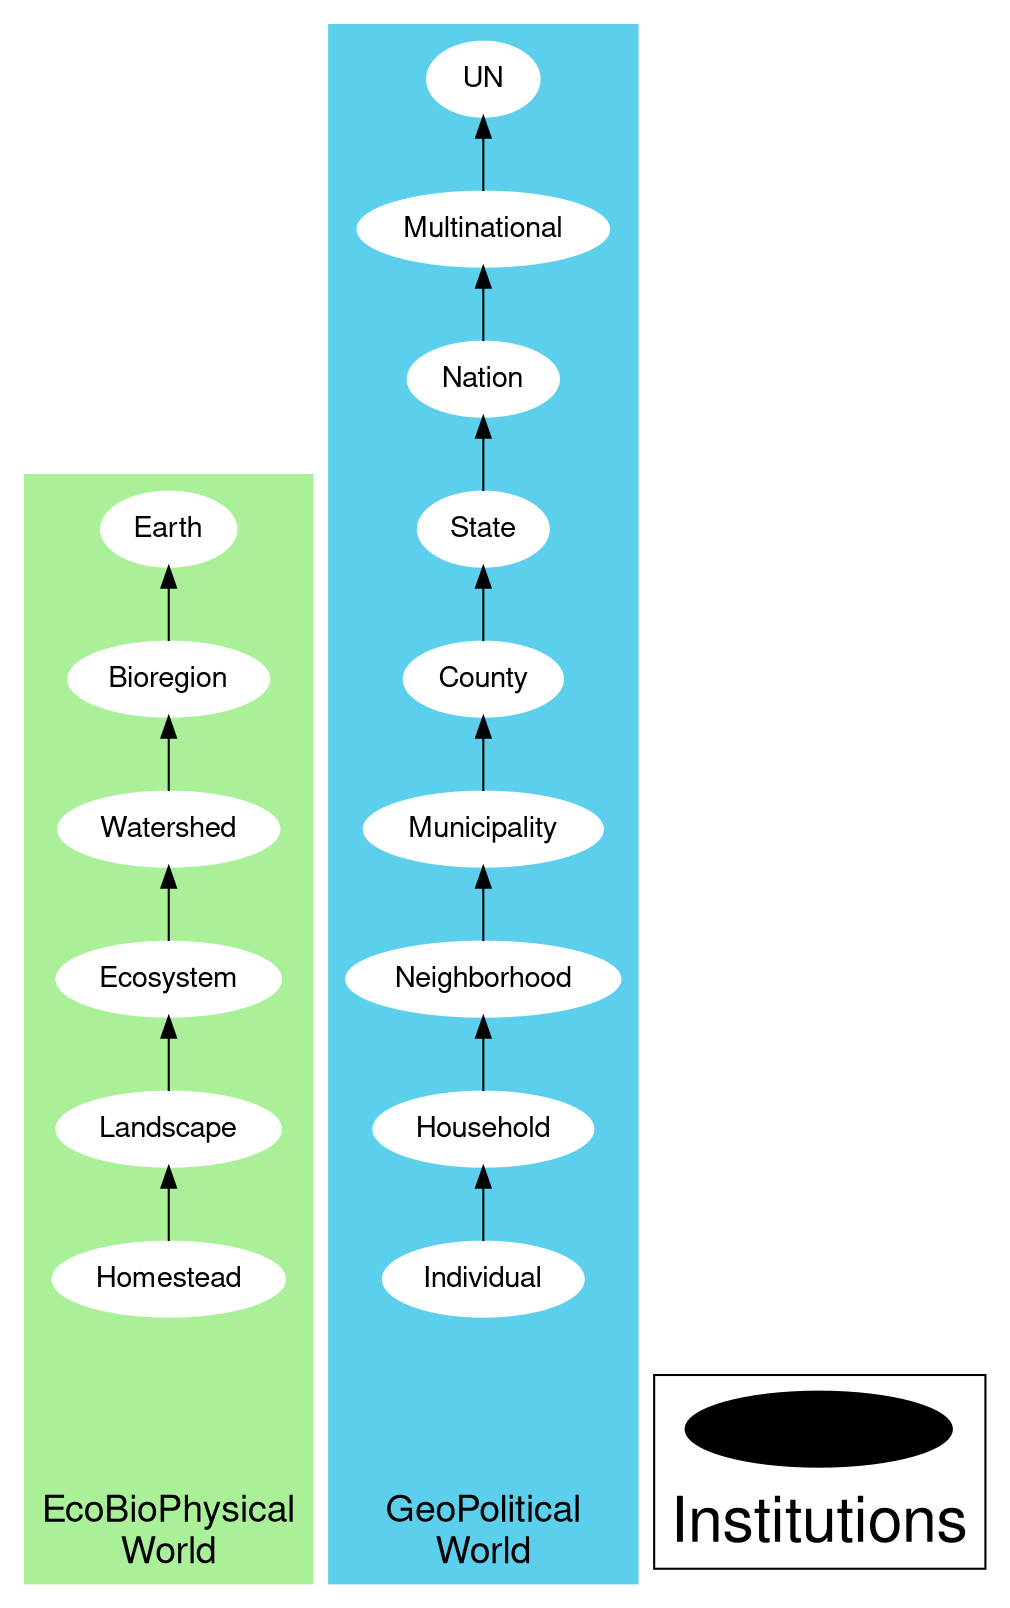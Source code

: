 strict digraph Institutions {
  
  rankdir=BT
  
  fontname="Helvetica,Arial,sans-serif"
  node [fontname="Helvetica,Arial,sans-serif"]
  edge [fontname="Helvetica,Arial,sans-serif"]

subgraph cluster_0 {
label = "EcoBioPhysical\nWorld";
style=filled;
color="#aaf098";
node [style=filled,color=white];
fontsize=18;

x ->Homestead [style=invis]

Homestead -> Landscape -> Ecosystem -> Watershed -> Bioregion -> Earth;
    
}
  

y [style=invis]
x [style=invis]

subgraph cluster_1 {
label = "GeoPolitical\nWorld";
style=filled;
color="#5ccfec";
node [style=filled,color=white];
fontsize=18;

y -> Individual [style=invis]
Individual->Household->Neighborhood->Municipality->County->State-> Nation -> Multinational -> UN;
    
    
}

subgraph cluster_2 {
label = "Institutions";
node [style=filled];
fontsize=30;

y ->Individual [style=invis];

<<Institutions>>
    
[color=black penwith=7]
  }



}
